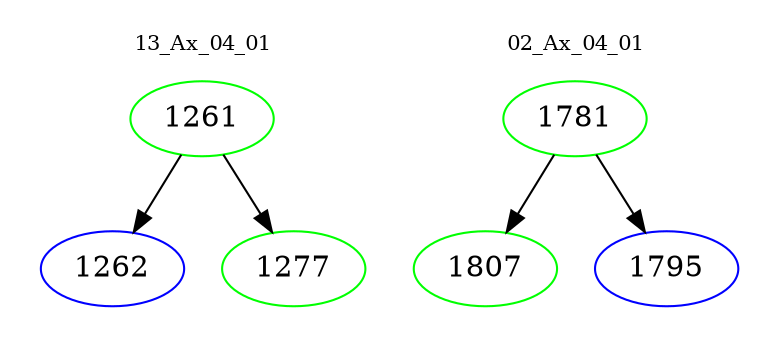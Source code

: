 digraph{
subgraph cluster_0 {
color = white
label = "13_Ax_04_01";
fontsize=10;
T0_1261 [label="1261", color="green"]
T0_1261 -> T0_1262 [color="black"]
T0_1262 [label="1262", color="blue"]
T0_1261 -> T0_1277 [color="black"]
T0_1277 [label="1277", color="green"]
}
subgraph cluster_1 {
color = white
label = "02_Ax_04_01";
fontsize=10;
T1_1781 [label="1781", color="green"]
T1_1781 -> T1_1807 [color="black"]
T1_1807 [label="1807", color="green"]
T1_1781 -> T1_1795 [color="black"]
T1_1795 [label="1795", color="blue"]
}
}
